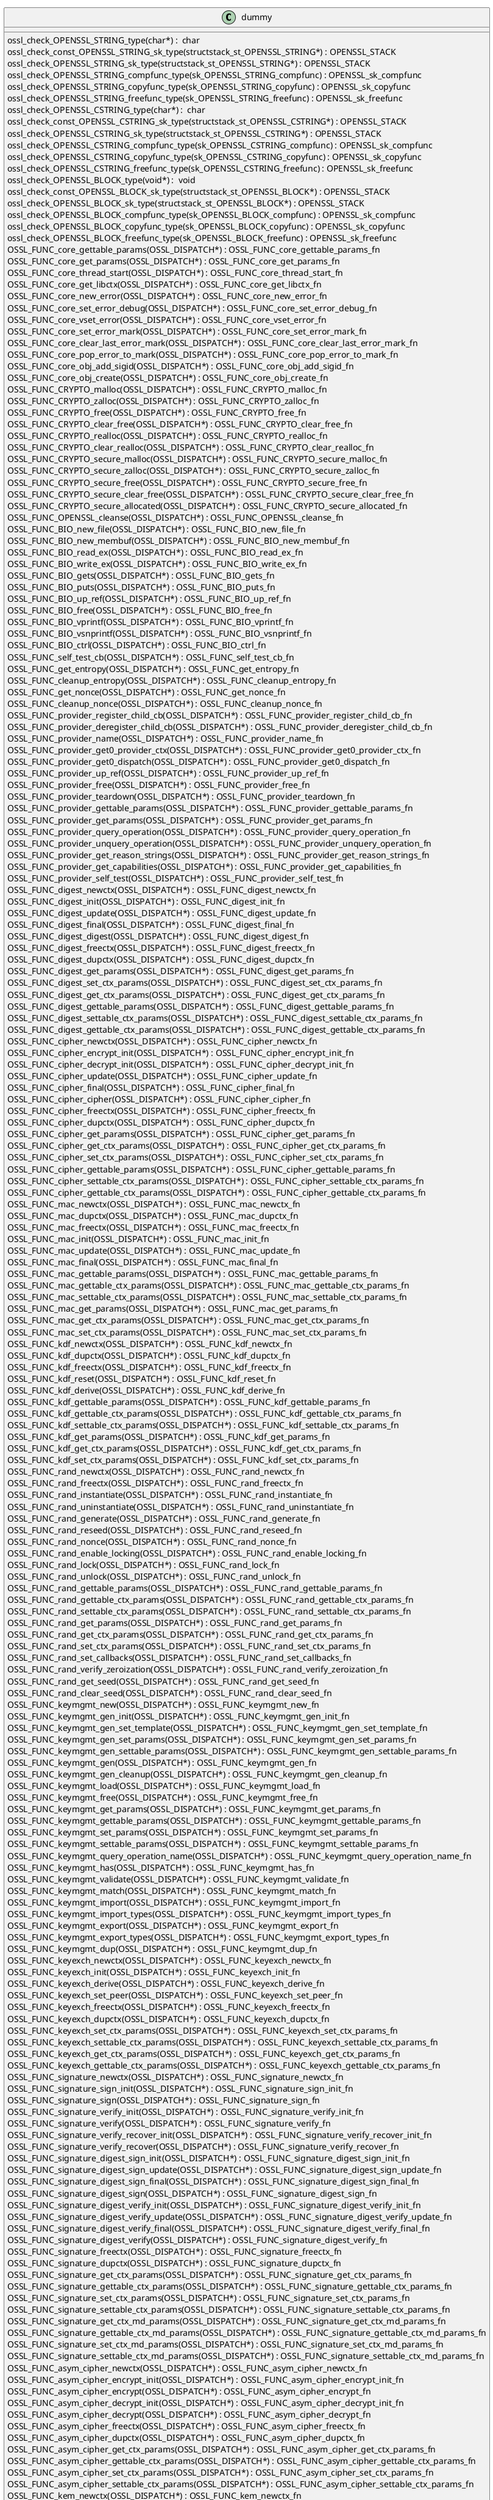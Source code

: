 @startuml
!pragma layout smetana
class dummy {
ossl_check_OPENSSL_STRING_type(char*) :  char  [[[./../.././qc/crypto/core_algorithm.c.html#439]]]
ossl_check_const_OPENSSL_STRING_sk_type(structstack_st_OPENSSL_STRING*) : OPENSSL_STACK [[[./../.././qc/crypto/core_algorithm.c.html#439]]]
ossl_check_OPENSSL_STRING_sk_type(structstack_st_OPENSSL_STRING*) : OPENSSL_STACK [[[./../.././qc/crypto/core_algorithm.c.html#439]]]
ossl_check_OPENSSL_STRING_compfunc_type(sk_OPENSSL_STRING_compfunc) : OPENSSL_sk_compfunc [[[./../.././qc/crypto/core_algorithm.c.html#439]]]
ossl_check_OPENSSL_STRING_copyfunc_type(sk_OPENSSL_STRING_copyfunc) : OPENSSL_sk_copyfunc [[[./../.././qc/crypto/core_algorithm.c.html#439]]]
ossl_check_OPENSSL_STRING_freefunc_type(sk_OPENSSL_STRING_freefunc) : OPENSSL_sk_freefunc [[[./../.././qc/crypto/core_algorithm.c.html#439]]]
ossl_check_OPENSSL_CSTRING_type(char*) :  char  [[[./../.././qc/crypto/core_algorithm.c.html#441]]]
ossl_check_const_OPENSSL_CSTRING_sk_type(structstack_st_OPENSSL_CSTRING*) : OPENSSL_STACK [[[./../.././qc/crypto/core_algorithm.c.html#441]]]
ossl_check_OPENSSL_CSTRING_sk_type(structstack_st_OPENSSL_CSTRING*) : OPENSSL_STACK [[[./../.././qc/crypto/core_algorithm.c.html#441]]]
ossl_check_OPENSSL_CSTRING_compfunc_type(sk_OPENSSL_CSTRING_compfunc) : OPENSSL_sk_compfunc [[[./../.././qc/crypto/core_algorithm.c.html#441]]]
ossl_check_OPENSSL_CSTRING_copyfunc_type(sk_OPENSSL_CSTRING_copyfunc) : OPENSSL_sk_copyfunc [[[./../.././qc/crypto/core_algorithm.c.html#441]]]
ossl_check_OPENSSL_CSTRING_freefunc_type(sk_OPENSSL_CSTRING_freefunc) : OPENSSL_sk_freefunc [[[./../.././qc/crypto/core_algorithm.c.html#441]]]
ossl_check_OPENSSL_BLOCK_type(void*) :  void  [[[./../.././qc/crypto/core_algorithm.c.html#444]]]
ossl_check_const_OPENSSL_BLOCK_sk_type(structstack_st_OPENSSL_BLOCK*) : OPENSSL_STACK [[[./../.././qc/crypto/core_algorithm.c.html#444]]]
ossl_check_OPENSSL_BLOCK_sk_type(structstack_st_OPENSSL_BLOCK*) : OPENSSL_STACK [[[./../.././qc/crypto/core_algorithm.c.html#444]]]
ossl_check_OPENSSL_BLOCK_compfunc_type(sk_OPENSSL_BLOCK_compfunc) : OPENSSL_sk_compfunc [[[./../.././qc/crypto/core_algorithm.c.html#444]]]
ossl_check_OPENSSL_BLOCK_copyfunc_type(sk_OPENSSL_BLOCK_copyfunc) : OPENSSL_sk_copyfunc [[[./../.././qc/crypto/core_algorithm.c.html#444]]]
ossl_check_OPENSSL_BLOCK_freefunc_type(sk_OPENSSL_BLOCK_freefunc) : OPENSSL_sk_freefunc [[[./../.././qc/crypto/core_algorithm.c.html#444]]]
OSSL_FUNC_core_gettable_params(OSSL_DISPATCH*) : OSSL_FUNC_core_gettable_params_fn [[[./../.././qc/crypto/core_algorithm.c.html#716]]]
OSSL_FUNC_core_get_params(OSSL_DISPATCH*) : OSSL_FUNC_core_get_params_fn [[[./../.././qc/crypto/core_algorithm.c.html#719]]]
OSSL_FUNC_core_thread_start(OSSL_DISPATCH*) : OSSL_FUNC_core_thread_start_fn [[[./../.././qc/crypto/core_algorithm.c.html#722]]]
OSSL_FUNC_core_get_libctx(OSSL_DISPATCH*) : OSSL_FUNC_core_get_libctx_fn [[[./../.././qc/crypto/core_algorithm.c.html#726]]]
OSSL_FUNC_core_new_error(OSSL_DISPATCH*) : OSSL_FUNC_core_new_error_fn [[[./../.././qc/crypto/core_algorithm.c.html#729]]]
OSSL_FUNC_core_set_error_debug(OSSL_DISPATCH*) : OSSL_FUNC_core_set_error_debug_fn [[[./../.././qc/crypto/core_algorithm.c.html#731]]]
OSSL_FUNC_core_vset_error(OSSL_DISPATCH*) : OSSL_FUNC_core_vset_error_fn [[[./../.././qc/crypto/core_algorithm.c.html#735]]]
OSSL_FUNC_core_set_error_mark(OSSL_DISPATCH*) : OSSL_FUNC_core_set_error_mark_fn [[[./../.././qc/crypto/core_algorithm.c.html#739]]]
OSSL_FUNC_core_clear_last_error_mark(OSSL_DISPATCH*) : OSSL_FUNC_core_clear_last_error_mark_fn [[[./../.././qc/crypto/core_algorithm.c.html#741]]]
OSSL_FUNC_core_pop_error_to_mark(OSSL_DISPATCH*) : OSSL_FUNC_core_pop_error_to_mark_fn [[[./../.././qc/crypto/core_algorithm.c.html#744]]]
OSSL_FUNC_core_obj_add_sigid(OSSL_DISPATCH*) : OSSL_FUNC_core_obj_add_sigid_fn [[[./../.././qc/crypto/core_algorithm.c.html#752]]]
OSSL_FUNC_core_obj_create(OSSL_DISPATCH*) : OSSL_FUNC_core_obj_create_fn [[[./../.././qc/crypto/core_algorithm.c.html#755]]]
OSSL_FUNC_CRYPTO_malloc(OSSL_DISPATCH*) : OSSL_FUNC_CRYPTO_malloc_fn [[[./../.././qc/crypto/core_algorithm.c.html#761]]]
OSSL_FUNC_CRYPTO_zalloc(OSSL_DISPATCH*) : OSSL_FUNC_CRYPTO_zalloc_fn [[[./../.././qc/crypto/core_algorithm.c.html#764]]]
OSSL_FUNC_CRYPTO_free(OSSL_DISPATCH*) : OSSL_FUNC_CRYPTO_free_fn [[[./../.././qc/crypto/core_algorithm.c.html#767]]]
OSSL_FUNC_CRYPTO_clear_free(OSSL_DISPATCH*) : OSSL_FUNC_CRYPTO_clear_free_fn [[[./../.././qc/crypto/core_algorithm.c.html#770]]]
OSSL_FUNC_CRYPTO_realloc(OSSL_DISPATCH*) : OSSL_FUNC_CRYPTO_realloc_fn [[[./../.././qc/crypto/core_algorithm.c.html#773]]]
OSSL_FUNC_CRYPTO_clear_realloc(OSSL_DISPATCH*) : OSSL_FUNC_CRYPTO_clear_realloc_fn [[[./../.././qc/crypto/core_algorithm.c.html#776]]]
OSSL_FUNC_CRYPTO_secure_malloc(OSSL_DISPATCH*) : OSSL_FUNC_CRYPTO_secure_malloc_fn [[[./../.././qc/crypto/core_algorithm.c.html#780]]]
OSSL_FUNC_CRYPTO_secure_zalloc(OSSL_DISPATCH*) : OSSL_FUNC_CRYPTO_secure_zalloc_fn [[[./../.././qc/crypto/core_algorithm.c.html#783]]]
OSSL_FUNC_CRYPTO_secure_free(OSSL_DISPATCH*) : OSSL_FUNC_CRYPTO_secure_free_fn [[[./../.././qc/crypto/core_algorithm.c.html#786]]]
OSSL_FUNC_CRYPTO_secure_clear_free(OSSL_DISPATCH*) : OSSL_FUNC_CRYPTO_secure_clear_free_fn [[[./../.././qc/crypto/core_algorithm.c.html#789]]]
OSSL_FUNC_CRYPTO_secure_allocated(OSSL_DISPATCH*) : OSSL_FUNC_CRYPTO_secure_allocated_fn [[[./../.././qc/crypto/core_algorithm.c.html#793]]]
OSSL_FUNC_OPENSSL_cleanse(OSSL_DISPATCH*) : OSSL_FUNC_OPENSSL_cleanse_fn [[[./../.././qc/crypto/core_algorithm.c.html#796]]]
OSSL_FUNC_BIO_new_file(OSSL_DISPATCH*) : OSSL_FUNC_BIO_new_file_fn [[[./../.././qc/crypto/core_algorithm.c.html#798]]]
OSSL_FUNC_BIO_new_membuf(OSSL_DISPATCH*) : OSSL_FUNC_BIO_new_membuf_fn [[[./../.././qc/crypto/core_algorithm.c.html#800]]]
OSSL_FUNC_BIO_read_ex(OSSL_DISPATCH*) : OSSL_FUNC_BIO_read_ex_fn [[[./../.././qc/crypto/core_algorithm.c.html#801]]]
OSSL_FUNC_BIO_write_ex(OSSL_DISPATCH*) : OSSL_FUNC_BIO_write_ex_fn [[[./../.././qc/crypto/core_algorithm.c.html#803]]]
OSSL_FUNC_BIO_gets(OSSL_DISPATCH*) : OSSL_FUNC_BIO_gets_fn [[[./../.././qc/crypto/core_algorithm.c.html#805]]]
OSSL_FUNC_BIO_puts(OSSL_DISPATCH*) : OSSL_FUNC_BIO_puts_fn [[[./../.././qc/crypto/core_algorithm.c.html#806]]]
OSSL_FUNC_BIO_up_ref(OSSL_DISPATCH*) : OSSL_FUNC_BIO_up_ref_fn [[[./../.././qc/crypto/core_algorithm.c.html#807]]]
OSSL_FUNC_BIO_free(OSSL_DISPATCH*) : OSSL_FUNC_BIO_free_fn [[[./../.././qc/crypto/core_algorithm.c.html#808]]]
OSSL_FUNC_BIO_vprintf(OSSL_DISPATCH*) : OSSL_FUNC_BIO_vprintf_fn [[[./../.././qc/crypto/core_algorithm.c.html#809]]]
OSSL_FUNC_BIO_vsnprintf(OSSL_DISPATCH*) : OSSL_FUNC_BIO_vsnprintf_fn [[[./../.././qc/crypto/core_algorithm.c.html#811]]]
OSSL_FUNC_BIO_ctrl(OSSL_DISPATCH*) : OSSL_FUNC_BIO_ctrl_fn [[[./../.././qc/crypto/core_algorithm.c.html#813]]]
OSSL_FUNC_self_test_cb(OSSL_DISPATCH*) : OSSL_FUNC_self_test_cb_fn [[[./../.././qc/crypto/core_algorithm.c.html#817]]]
OSSL_FUNC_get_entropy(OSSL_DISPATCH*) : OSSL_FUNC_get_entropy_fn [[[./../.././qc/crypto/core_algorithm.c.html#825]]]
OSSL_FUNC_cleanup_entropy(OSSL_DISPATCH*) : OSSL_FUNC_cleanup_entropy_fn [[[./../.././qc/crypto/core_algorithm.c.html#828]]]
OSSL_FUNC_get_nonce(OSSL_DISPATCH*) : OSSL_FUNC_get_nonce_fn [[[./../.././qc/crypto/core_algorithm.c.html#830]]]
OSSL_FUNC_cleanup_nonce(OSSL_DISPATCH*) : OSSL_FUNC_cleanup_nonce_fn [[[./../.././qc/crypto/core_algorithm.c.html#834]]]
OSSL_FUNC_provider_register_child_cb(OSSL_DISPATCH*) : OSSL_FUNC_provider_register_child_cb_fn [[[./../.././qc/crypto/core_algorithm.c.html#836]]]
OSSL_FUNC_provider_deregister_child_cb(OSSL_DISPATCH*) : OSSL_FUNC_provider_deregister_child_cb_fn [[[./../.././qc/crypto/core_algorithm.c.html#842]]]
OSSL_FUNC_provider_name(OSSL_DISPATCH*) : OSSL_FUNC_provider_name_fn [[[./../.././qc/crypto/core_algorithm.c.html#844]]]
OSSL_FUNC_provider_get0_provider_ctx(OSSL_DISPATCH*) : OSSL_FUNC_provider_get0_provider_ctx_fn [[[./../.././qc/crypto/core_algorithm.c.html#846]]]
OSSL_FUNC_provider_get0_dispatch(OSSL_DISPATCH*) : OSSL_FUNC_provider_get0_dispatch_fn [[[./../.././qc/crypto/core_algorithm.c.html#848]]]
OSSL_FUNC_provider_up_ref(OSSL_DISPATCH*) : OSSL_FUNC_provider_up_ref_fn [[[./../.././qc/crypto/core_algorithm.c.html#850]]]
OSSL_FUNC_provider_free(OSSL_DISPATCH*) : OSSL_FUNC_provider_free_fn [[[./../.././qc/crypto/core_algorithm.c.html#852]]]
OSSL_FUNC_provider_teardown(OSSL_DISPATCH*) : OSSL_FUNC_provider_teardown_fn [[[./../.././qc/crypto/core_algorithm.c.html#857]]]
OSSL_FUNC_provider_gettable_params(OSSL_DISPATCH*) : OSSL_FUNC_provider_gettable_params_fn [[[./../.././qc/crypto/core_algorithm.c.html#859]]]
OSSL_FUNC_provider_get_params(OSSL_DISPATCH*) : OSSL_FUNC_provider_get_params_fn [[[./../.././qc/crypto/core_algorithm.c.html#862]]]
OSSL_FUNC_provider_query_operation(OSSL_DISPATCH*) : OSSL_FUNC_provider_query_operation_fn [[[./../.././qc/crypto/core_algorithm.c.html#865]]]
OSSL_FUNC_provider_unquery_operation(OSSL_DISPATCH*) : OSSL_FUNC_provider_unquery_operation_fn [[[./../.././qc/crypto/core_algorithm.c.html#868]]]
OSSL_FUNC_provider_get_reason_strings(OSSL_DISPATCH*) : OSSL_FUNC_provider_get_reason_strings_fn [[[./../.././qc/crypto/core_algorithm.c.html#871]]]
OSSL_FUNC_provider_get_capabilities(OSSL_DISPATCH*) : OSSL_FUNC_provider_get_capabilities_fn [[[./../.././qc/crypto/core_algorithm.c.html#874]]]
OSSL_FUNC_provider_self_test(OSSL_DISPATCH*) : OSSL_FUNC_provider_self_test_fn [[[./../.././qc/crypto/core_algorithm.c.html#877]]]
OSSL_FUNC_digest_newctx(OSSL_DISPATCH*) : OSSL_FUNC_digest_newctx_fn [[[./../.././qc/crypto/core_algorithm.c.html#879]]]
OSSL_FUNC_digest_init(OSSL_DISPATCH*) : OSSL_FUNC_digest_init_fn [[[./../.././qc/crypto/core_algorithm.c.html#880]]]
OSSL_FUNC_digest_update(OSSL_DISPATCH*) : OSSL_FUNC_digest_update_fn [[[./../.././qc/crypto/core_algorithm.c.html#881]]]
OSSL_FUNC_digest_final(OSSL_DISPATCH*) : OSSL_FUNC_digest_final_fn [[[./../.././qc/crypto/core_algorithm.c.html#883]]]
OSSL_FUNC_digest_digest(OSSL_DISPATCH*) : OSSL_FUNC_digest_digest_fn [[[./../.././qc/crypto/core_algorithm.c.html#886]]]
OSSL_FUNC_digest_freectx(OSSL_DISPATCH*) : OSSL_FUNC_digest_freectx_fn [[[./../.././qc/crypto/core_algorithm.c.html#890]]]
OSSL_FUNC_digest_dupctx(OSSL_DISPATCH*) : OSSL_FUNC_digest_dupctx_fn [[[./../.././qc/crypto/core_algorithm.c.html#891]]]
OSSL_FUNC_digest_get_params(OSSL_DISPATCH*) : OSSL_FUNC_digest_get_params_fn [[[./../.././qc/crypto/core_algorithm.c.html#893]]]
OSSL_FUNC_digest_set_ctx_params(OSSL_DISPATCH*) : OSSL_FUNC_digest_set_ctx_params_fn [[[./../.././qc/crypto/core_algorithm.c.html#894]]]
OSSL_FUNC_digest_get_ctx_params(OSSL_DISPATCH*) : OSSL_FUNC_digest_get_ctx_params_fn [[[./../.././qc/crypto/core_algorithm.c.html#896]]]
OSSL_FUNC_digest_gettable_params(OSSL_DISPATCH*) : OSSL_FUNC_digest_gettable_params_fn [[[./../.././qc/crypto/core_algorithm.c.html#898]]]
OSSL_FUNC_digest_settable_ctx_params(OSSL_DISPATCH*) : OSSL_FUNC_digest_settable_ctx_params_fn [[[./../.././qc/crypto/core_algorithm.c.html#900]]]
OSSL_FUNC_digest_gettable_ctx_params(OSSL_DISPATCH*) : OSSL_FUNC_digest_gettable_ctx_params_fn [[[./../.././qc/crypto/core_algorithm.c.html#902]]]
OSSL_FUNC_cipher_newctx(OSSL_DISPATCH*) : OSSL_FUNC_cipher_newctx_fn [[[./../.././qc/crypto/core_algorithm.c.html#904]]]
OSSL_FUNC_cipher_encrypt_init(OSSL_DISPATCH*) : OSSL_FUNC_cipher_encrypt_init_fn [[[./../.././qc/crypto/core_algorithm.c.html#905]]]
OSSL_FUNC_cipher_decrypt_init(OSSL_DISPATCH*) : OSSL_FUNC_cipher_decrypt_init_fn [[[./../.././qc/crypto/core_algorithm.c.html#911]]]
OSSL_FUNC_cipher_update(OSSL_DISPATCH*) : OSSL_FUNC_cipher_update_fn [[[./../.././qc/crypto/core_algorithm.c.html#917]]]
OSSL_FUNC_cipher_final(OSSL_DISPATCH*) : OSSL_FUNC_cipher_final_fn [[[./../.././qc/crypto/core_algorithm.c.html#921]]]
OSSL_FUNC_cipher_cipher(OSSL_DISPATCH*) : OSSL_FUNC_cipher_cipher_fn [[[./../.././qc/crypto/core_algorithm.c.html#924]]]
OSSL_FUNC_cipher_freectx(OSSL_DISPATCH*) : OSSL_FUNC_cipher_freectx_fn [[[./../.././qc/crypto/core_algorithm.c.html#928]]]
OSSL_FUNC_cipher_dupctx(OSSL_DISPATCH*) : OSSL_FUNC_cipher_dupctx_fn [[[./../.././qc/crypto/core_algorithm.c.html#929]]]
OSSL_FUNC_cipher_get_params(OSSL_DISPATCH*) : OSSL_FUNC_cipher_get_params_fn [[[./../.././qc/crypto/core_algorithm.c.html#930]]]
OSSL_FUNC_cipher_get_ctx_params(OSSL_DISPATCH*) : OSSL_FUNC_cipher_get_ctx_params_fn [[[./../.././qc/crypto/core_algorithm.c.html#931]]]
OSSL_FUNC_cipher_set_ctx_params(OSSL_DISPATCH*) : OSSL_FUNC_cipher_set_ctx_params_fn [[[./../.././qc/crypto/core_algorithm.c.html#933]]]
OSSL_FUNC_cipher_gettable_params(OSSL_DISPATCH*) : OSSL_FUNC_cipher_gettable_params_fn [[[./../.././qc/crypto/core_algorithm.c.html#935]]]
OSSL_FUNC_cipher_settable_ctx_params(OSSL_DISPATCH*) : OSSL_FUNC_cipher_settable_ctx_params_fn [[[./../.././qc/crypto/core_algorithm.c.html#937]]]
OSSL_FUNC_cipher_gettable_ctx_params(OSSL_DISPATCH*) : OSSL_FUNC_cipher_gettable_ctx_params_fn [[[./../.././qc/crypto/core_algorithm.c.html#939]]]
OSSL_FUNC_mac_newctx(OSSL_DISPATCH*) : OSSL_FUNC_mac_newctx_fn [[[./../.././qc/crypto/core_algorithm.c.html#941]]]
OSSL_FUNC_mac_dupctx(OSSL_DISPATCH*) : OSSL_FUNC_mac_dupctx_fn [[[./../.././qc/crypto/core_algorithm.c.html#942]]]
OSSL_FUNC_mac_freectx(OSSL_DISPATCH*) : OSSL_FUNC_mac_freectx_fn [[[./../.././qc/crypto/core_algorithm.c.html#943]]]
OSSL_FUNC_mac_init(OSSL_DISPATCH*) : OSSL_FUNC_mac_init_fn [[[./../.././qc/crypto/core_algorithm.c.html#944]]]
OSSL_FUNC_mac_update(OSSL_DISPATCH*) : OSSL_FUNC_mac_update_fn [[[./../.././qc/crypto/core_algorithm.c.html#946]]]
OSSL_FUNC_mac_final(OSSL_DISPATCH*) : OSSL_FUNC_mac_final_fn [[[./../.././qc/crypto/core_algorithm.c.html#948]]]
OSSL_FUNC_mac_gettable_params(OSSL_DISPATCH*) : OSSL_FUNC_mac_gettable_params_fn [[[./../.././qc/crypto/core_algorithm.c.html#951]]]
OSSL_FUNC_mac_gettable_ctx_params(OSSL_DISPATCH*) : OSSL_FUNC_mac_gettable_ctx_params_fn [[[./../.././qc/crypto/core_algorithm.c.html#952]]]
OSSL_FUNC_mac_settable_ctx_params(OSSL_DISPATCH*) : OSSL_FUNC_mac_settable_ctx_params_fn [[[./../.././qc/crypto/core_algorithm.c.html#954]]]
OSSL_FUNC_mac_get_params(OSSL_DISPATCH*) : OSSL_FUNC_mac_get_params_fn [[[./../.././qc/crypto/core_algorithm.c.html#956]]]
OSSL_FUNC_mac_get_ctx_params(OSSL_DISPATCH*) : OSSL_FUNC_mac_get_ctx_params_fn [[[./../.././qc/crypto/core_algorithm.c.html#957]]]
OSSL_FUNC_mac_set_ctx_params(OSSL_DISPATCH*) : OSSL_FUNC_mac_set_ctx_params_fn [[[./../.././qc/crypto/core_algorithm.c.html#959]]]
OSSL_FUNC_kdf_newctx(OSSL_DISPATCH*) : OSSL_FUNC_kdf_newctx_fn [[[./../.././qc/crypto/core_algorithm.c.html#961]]]
OSSL_FUNC_kdf_dupctx(OSSL_DISPATCH*) : OSSL_FUNC_kdf_dupctx_fn [[[./../.././qc/crypto/core_algorithm.c.html#962]]]
OSSL_FUNC_kdf_freectx(OSSL_DISPATCH*) : OSSL_FUNC_kdf_freectx_fn [[[./../.././qc/crypto/core_algorithm.c.html#963]]]
OSSL_FUNC_kdf_reset(OSSL_DISPATCH*) : OSSL_FUNC_kdf_reset_fn [[[./../.././qc/crypto/core_algorithm.c.html#964]]]
OSSL_FUNC_kdf_derive(OSSL_DISPATCH*) : OSSL_FUNC_kdf_derive_fn [[[./../.././qc/crypto/core_algorithm.c.html#965]]]
OSSL_FUNC_kdf_gettable_params(OSSL_DISPATCH*) : OSSL_FUNC_kdf_gettable_params_fn [[[./../.././qc/crypto/core_algorithm.c.html#967]]]
OSSL_FUNC_kdf_gettable_ctx_params(OSSL_DISPATCH*) : OSSL_FUNC_kdf_gettable_ctx_params_fn [[[./../.././qc/crypto/core_algorithm.c.html#968]]]
OSSL_FUNC_kdf_settable_ctx_params(OSSL_DISPATCH*) : OSSL_FUNC_kdf_settable_ctx_params_fn [[[./../.././qc/crypto/core_algorithm.c.html#970]]]
OSSL_FUNC_kdf_get_params(OSSL_DISPATCH*) : OSSL_FUNC_kdf_get_params_fn [[[./../.././qc/crypto/core_algorithm.c.html#972]]]
OSSL_FUNC_kdf_get_ctx_params(OSSL_DISPATCH*) : OSSL_FUNC_kdf_get_ctx_params_fn [[[./../.././qc/crypto/core_algorithm.c.html#973]]]
OSSL_FUNC_kdf_set_ctx_params(OSSL_DISPATCH*) : OSSL_FUNC_kdf_set_ctx_params_fn [[[./../.././qc/crypto/core_algorithm.c.html#975]]]
OSSL_FUNC_rand_newctx(OSSL_DISPATCH*) : OSSL_FUNC_rand_newctx_fn [[[./../.././qc/crypto/core_algorithm.c.html#977]]]
OSSL_FUNC_rand_freectx(OSSL_DISPATCH*) : OSSL_FUNC_rand_freectx_fn [[[./../.././qc/crypto/core_algorithm.c.html#980]]]
OSSL_FUNC_rand_instantiate(OSSL_DISPATCH*) : OSSL_FUNC_rand_instantiate_fn [[[./../.././qc/crypto/core_algorithm.c.html#981]]]
OSSL_FUNC_rand_uninstantiate(OSSL_DISPATCH*) : OSSL_FUNC_rand_uninstantiate_fn [[[./../.././qc/crypto/core_algorithm.c.html#986]]]
OSSL_FUNC_rand_generate(OSSL_DISPATCH*) : OSSL_FUNC_rand_generate_fn [[[./../.././qc/crypto/core_algorithm.c.html#987]]]
OSSL_FUNC_rand_reseed(OSSL_DISPATCH*) : OSSL_FUNC_rand_reseed_fn [[[./../.././qc/crypto/core_algorithm.c.html#991]]]
OSSL_FUNC_rand_nonce(OSSL_DISPATCH*) : OSSL_FUNC_rand_nonce_fn [[[./../.././qc/crypto/core_algorithm.c.html#995]]]
OSSL_FUNC_rand_enable_locking(OSSL_DISPATCH*) : OSSL_FUNC_rand_enable_locking_fn [[[./../.././qc/crypto/core_algorithm.c.html#998]]]
OSSL_FUNC_rand_lock(OSSL_DISPATCH*) : OSSL_FUNC_rand_lock_fn [[[./../.././qc/crypto/core_algorithm.c.html#999]]]
OSSL_FUNC_rand_unlock(OSSL_DISPATCH*) : OSSL_FUNC_rand_unlock_fn [[[./../.././qc/crypto/core_algorithm.c.html#1000]]]
OSSL_FUNC_rand_gettable_params(OSSL_DISPATCH*) : OSSL_FUNC_rand_gettable_params_fn [[[./../.././qc/crypto/core_algorithm.c.html#1001]]]
OSSL_FUNC_rand_gettable_ctx_params(OSSL_DISPATCH*) : OSSL_FUNC_rand_gettable_ctx_params_fn [[[./../.././qc/crypto/core_algorithm.c.html#1002]]]
OSSL_FUNC_rand_settable_ctx_params(OSSL_DISPATCH*) : OSSL_FUNC_rand_settable_ctx_params_fn [[[./../.././qc/crypto/core_algorithm.c.html#1004]]]
OSSL_FUNC_rand_get_params(OSSL_DISPATCH*) : OSSL_FUNC_rand_get_params_fn [[[./../.././qc/crypto/core_algorithm.c.html#1006]]]
OSSL_FUNC_rand_get_ctx_params(OSSL_DISPATCH*) : OSSL_FUNC_rand_get_ctx_params_fn [[[./../.././qc/crypto/core_algorithm.c.html#1007]]]
OSSL_FUNC_rand_set_ctx_params(OSSL_DISPATCH*) : OSSL_FUNC_rand_set_ctx_params_fn [[[./../.././qc/crypto/core_algorithm.c.html#1009]]]
OSSL_FUNC_rand_set_callbacks(OSSL_DISPATCH*) : OSSL_FUNC_rand_set_callbacks_fn [[[./../.././qc/crypto/core_algorithm.c.html#1011]]]
OSSL_FUNC_rand_verify_zeroization(OSSL_DISPATCH*) : OSSL_FUNC_rand_verify_zeroization_fn [[[./../.././qc/crypto/core_algorithm.c.html#1016]]]
OSSL_FUNC_rand_get_seed(OSSL_DISPATCH*) : OSSL_FUNC_rand_get_seed_fn [[[./../.././qc/crypto/core_algorithm.c.html#1018]]]
OSSL_FUNC_rand_clear_seed(OSSL_DISPATCH*) : OSSL_FUNC_rand_clear_seed_fn [[[./../.././qc/crypto/core_algorithm.c.html#1023]]]
OSSL_FUNC_keymgmt_new(OSSL_DISPATCH*) : OSSL_FUNC_keymgmt_new_fn [[[./../.././qc/crypto/core_algorithm.c.html#1025]]]
OSSL_FUNC_keymgmt_gen_init(OSSL_DISPATCH*) : OSSL_FUNC_keymgmt_gen_init_fn [[[./../.././qc/crypto/core_algorithm.c.html#1027]]]
OSSL_FUNC_keymgmt_gen_set_template(OSSL_DISPATCH*) : OSSL_FUNC_keymgmt_gen_set_template_fn [[[./../.././qc/crypto/core_algorithm.c.html#1029]]]
OSSL_FUNC_keymgmt_gen_set_params(OSSL_DISPATCH*) : OSSL_FUNC_keymgmt_gen_set_params_fn [[[./../.././qc/crypto/core_algorithm.c.html#1031]]]
OSSL_FUNC_keymgmt_gen_settable_params(OSSL_DISPATCH*) : OSSL_FUNC_keymgmt_gen_settable_params_fn [[[./../.././qc/crypto/core_algorithm.c.html#1033]]]
OSSL_FUNC_keymgmt_gen(OSSL_DISPATCH*) : OSSL_FUNC_keymgmt_gen_fn [[[./../.././qc/crypto/core_algorithm.c.html#1036]]]
OSSL_FUNC_keymgmt_gen_cleanup(OSSL_DISPATCH*) : OSSL_FUNC_keymgmt_gen_cleanup_fn [[[./../.././qc/crypto/core_algorithm.c.html#1038]]]
OSSL_FUNC_keymgmt_load(OSSL_DISPATCH*) : OSSL_FUNC_keymgmt_load_fn [[[./../.././qc/crypto/core_algorithm.c.html#1042]]]
OSSL_FUNC_keymgmt_free(OSSL_DISPATCH*) : OSSL_FUNC_keymgmt_free_fn [[[./../.././qc/crypto/core_algorithm.c.html#1047]]]
OSSL_FUNC_keymgmt_get_params(OSSL_DISPATCH*) : OSSL_FUNC_keymgmt_get_params_fn [[[./../.././qc/crypto/core_algorithm.c.html#1052]]]
OSSL_FUNC_keymgmt_gettable_params(OSSL_DISPATCH*) : OSSL_FUNC_keymgmt_gettable_params_fn [[[./../.././qc/crypto/core_algorithm.c.html#1054]]]
OSSL_FUNC_keymgmt_set_params(OSSL_DISPATCH*) : OSSL_FUNC_keymgmt_set_params_fn [[[./../.././qc/crypto/core_algorithm.c.html#1059]]]
OSSL_FUNC_keymgmt_settable_params(OSSL_DISPATCH*) : OSSL_FUNC_keymgmt_settable_params_fn [[[./../.././qc/crypto/core_algorithm.c.html#1061]]]
OSSL_FUNC_keymgmt_query_operation_name(OSSL_DISPATCH*) : OSSL_FUNC_keymgmt_query_operation_name_fn [[[./../.././qc/crypto/core_algorithm.c.html#1066]]]
OSSL_FUNC_keymgmt_has(OSSL_DISPATCH*) : OSSL_FUNC_keymgmt_has_fn [[[./../.././qc/crypto/core_algorithm.c.html#1071]]]
OSSL_FUNC_keymgmt_validate(OSSL_DISPATCH*) : OSSL_FUNC_keymgmt_validate_fn [[[./../.././qc/crypto/core_algorithm.c.html#1075]]]
OSSL_FUNC_keymgmt_match(OSSL_DISPATCH*) : OSSL_FUNC_keymgmt_match_fn [[[./../.././qc/crypto/core_algorithm.c.html#1080]]]
OSSL_FUNC_keymgmt_import(OSSL_DISPATCH*) : OSSL_FUNC_keymgmt_import_fn [[[./../.././qc/crypto/core_algorithm.c.html#1082]]]
OSSL_FUNC_keymgmt_import_types(OSSL_DISPATCH*) : OSSL_FUNC_keymgmt_import_types_fn [[[./../.././qc/crypto/core_algorithm.c.html#1084]]]
OSSL_FUNC_keymgmt_export(OSSL_DISPATCH*) : OSSL_FUNC_keymgmt_export_fn [[[./../.././qc/crypto/core_algorithm.c.html#1086]]]
OSSL_FUNC_keymgmt_export_types(OSSL_DISPATCH*) : OSSL_FUNC_keymgmt_export_types_fn [[[./../.././qc/crypto/core_algorithm.c.html#1089]]]
OSSL_FUNC_keymgmt_dup(OSSL_DISPATCH*) : OSSL_FUNC_keymgmt_dup_fn [[[./../.././qc/crypto/core_algorithm.c.html#1094]]]
OSSL_FUNC_keyexch_newctx(OSSL_DISPATCH*) : OSSL_FUNC_keyexch_newctx_fn [[[./../.././qc/crypto/core_algorithm.c.html#1096]]]
OSSL_FUNC_keyexch_init(OSSL_DISPATCH*) : OSSL_FUNC_keyexch_init_fn [[[./../.././qc/crypto/core_algorithm.c.html#1097]]]
OSSL_FUNC_keyexch_derive(OSSL_DISPATCH*) : OSSL_FUNC_keyexch_derive_fn [[[./../.././qc/crypto/core_algorithm.c.html#1099]]]
OSSL_FUNC_keyexch_set_peer(OSSL_DISPATCH*) : OSSL_FUNC_keyexch_set_peer_fn [[[./../.././qc/crypto/core_algorithm.c.html#1101]]]
OSSL_FUNC_keyexch_freectx(OSSL_DISPATCH*) : OSSL_FUNC_keyexch_freectx_fn [[[./../.././qc/crypto/core_algorithm.c.html#1102]]]
OSSL_FUNC_keyexch_dupctx(OSSL_DISPATCH*) : OSSL_FUNC_keyexch_dupctx_fn [[[./../.././qc/crypto/core_algorithm.c.html#1103]]]
OSSL_FUNC_keyexch_set_ctx_params(OSSL_DISPATCH*) : OSSL_FUNC_keyexch_set_ctx_params_fn [[[./../.././qc/crypto/core_algorithm.c.html#1104]]]
OSSL_FUNC_keyexch_settable_ctx_params(OSSL_DISPATCH*) : OSSL_FUNC_keyexch_settable_ctx_params_fn [[[./../.././qc/crypto/core_algorithm.c.html#1106]]]
OSSL_FUNC_keyexch_get_ctx_params(OSSL_DISPATCH*) : OSSL_FUNC_keyexch_get_ctx_params_fn [[[./../.././qc/crypto/core_algorithm.c.html#1108]]]
OSSL_FUNC_keyexch_gettable_ctx_params(OSSL_DISPATCH*) : OSSL_FUNC_keyexch_gettable_ctx_params_fn [[[./../.././qc/crypto/core_algorithm.c.html#1110]]]
OSSL_FUNC_signature_newctx(OSSL_DISPATCH*) : OSSL_FUNC_signature_newctx_fn [[[./../.././qc/crypto/core_algorithm.c.html#1112]]]
OSSL_FUNC_signature_sign_init(OSSL_DISPATCH*) : OSSL_FUNC_signature_sign_init_fn [[[./../.././qc/crypto/core_algorithm.c.html#1114]]]
OSSL_FUNC_signature_sign(OSSL_DISPATCH*) : OSSL_FUNC_signature_sign_fn [[[./../.././qc/crypto/core_algorithm.c.html#1116]]]
OSSL_FUNC_signature_verify_init(OSSL_DISPATCH*) : OSSL_FUNC_signature_verify_init_fn [[[./../.././qc/crypto/core_algorithm.c.html#1120]]]
OSSL_FUNC_signature_verify(OSSL_DISPATCH*) : OSSL_FUNC_signature_verify_fn [[[./../.././qc/crypto/core_algorithm.c.html#1122]]]
OSSL_FUNC_signature_verify_recover_init(OSSL_DISPATCH*) : OSSL_FUNC_signature_verify_recover_init_fn [[[./../.././qc/crypto/core_algorithm.c.html#1127]]]
OSSL_FUNC_signature_verify_recover(OSSL_DISPATCH*) : OSSL_FUNC_signature_verify_recover_fn [[[./../.././qc/crypto/core_algorithm.c.html#1129]]]
OSSL_FUNC_signature_digest_sign_init(OSSL_DISPATCH*) : OSSL_FUNC_signature_digest_sign_init_fn [[[./../.././qc/crypto/core_algorithm.c.html#1132]]]
OSSL_FUNC_signature_digest_sign_update(OSSL_DISPATCH*) : OSSL_FUNC_signature_digest_sign_update_fn [[[./../.././qc/crypto/core_algorithm.c.html#1135]]]
OSSL_FUNC_signature_digest_sign_final(OSSL_DISPATCH*) : OSSL_FUNC_signature_digest_sign_final_fn [[[./../.././qc/crypto/core_algorithm.c.html#1137]]]
OSSL_FUNC_signature_digest_sign(OSSL_DISPATCH*) : OSSL_FUNC_signature_digest_sign_fn [[[./../.././qc/crypto/core_algorithm.c.html#1140]]]
OSSL_FUNC_signature_digest_verify_init(OSSL_DISPATCH*) : OSSL_FUNC_signature_digest_verify_init_fn [[[./../.././qc/crypto/core_algorithm.c.html#1143]]]
OSSL_FUNC_signature_digest_verify_update(OSSL_DISPATCH*) : OSSL_FUNC_signature_digest_verify_update_fn [[[./../.././qc/crypto/core_algorithm.c.html#1146]]]
OSSL_FUNC_signature_digest_verify_final(OSSL_DISPATCH*) : OSSL_FUNC_signature_digest_verify_final_fn [[[./../.././qc/crypto/core_algorithm.c.html#1148]]]
OSSL_FUNC_signature_digest_verify(OSSL_DISPATCH*) : OSSL_FUNC_signature_digest_verify_fn [[[./../.././qc/crypto/core_algorithm.c.html#1150]]]
OSSL_FUNC_signature_freectx(OSSL_DISPATCH*) : OSSL_FUNC_signature_freectx_fn [[[./../.././qc/crypto/core_algorithm.c.html#1153]]]
OSSL_FUNC_signature_dupctx(OSSL_DISPATCH*) : OSSL_FUNC_signature_dupctx_fn [[[./../.././qc/crypto/core_algorithm.c.html#1154]]]
OSSL_FUNC_signature_get_ctx_params(OSSL_DISPATCH*) : OSSL_FUNC_signature_get_ctx_params_fn [[[./../.././qc/crypto/core_algorithm.c.html#1155]]]
OSSL_FUNC_signature_gettable_ctx_params(OSSL_DISPATCH*) : OSSL_FUNC_signature_gettable_ctx_params_fn [[[./../.././qc/crypto/core_algorithm.c.html#1157]]]
OSSL_FUNC_signature_set_ctx_params(OSSL_DISPATCH*) : OSSL_FUNC_signature_set_ctx_params_fn [[[./../.././qc/crypto/core_algorithm.c.html#1159]]]
OSSL_FUNC_signature_settable_ctx_params(OSSL_DISPATCH*) : OSSL_FUNC_signature_settable_ctx_params_fn [[[./../.././qc/crypto/core_algorithm.c.html#1161]]]
OSSL_FUNC_signature_get_ctx_md_params(OSSL_DISPATCH*) : OSSL_FUNC_signature_get_ctx_md_params_fn [[[./../.././qc/crypto/core_algorithm.c.html#1163]]]
OSSL_FUNC_signature_gettable_ctx_md_params(OSSL_DISPATCH*) : OSSL_FUNC_signature_gettable_ctx_md_params_fn [[[./../.././qc/crypto/core_algorithm.c.html#1165]]]
OSSL_FUNC_signature_set_ctx_md_params(OSSL_DISPATCH*) : OSSL_FUNC_signature_set_ctx_md_params_fn [[[./../.././qc/crypto/core_algorithm.c.html#1167]]]
OSSL_FUNC_signature_settable_ctx_md_params(OSSL_DISPATCH*) : OSSL_FUNC_signature_settable_ctx_md_params_fn [[[./../.././qc/crypto/core_algorithm.c.html#1169]]]
OSSL_FUNC_asym_cipher_newctx(OSSL_DISPATCH*) : OSSL_FUNC_asym_cipher_newctx_fn [[[./../.././qc/crypto/core_algorithm.c.html#1171]]]
OSSL_FUNC_asym_cipher_encrypt_init(OSSL_DISPATCH*) : OSSL_FUNC_asym_cipher_encrypt_init_fn [[[./../.././qc/crypto/core_algorithm.c.html#1172]]]
OSSL_FUNC_asym_cipher_encrypt(OSSL_DISPATCH*) : OSSL_FUNC_asym_cipher_encrypt_fn [[[./../.././qc/crypto/core_algorithm.c.html#1174]]]
OSSL_FUNC_asym_cipher_decrypt_init(OSSL_DISPATCH*) : OSSL_FUNC_asym_cipher_decrypt_init_fn [[[./../.././qc/crypto/core_algorithm.c.html#1179]]]
OSSL_FUNC_asym_cipher_decrypt(OSSL_DISPATCH*) : OSSL_FUNC_asym_cipher_decrypt_fn [[[./../.././qc/crypto/core_algorithm.c.html#1181]]]
OSSL_FUNC_asym_cipher_freectx(OSSL_DISPATCH*) : OSSL_FUNC_asym_cipher_freectx_fn [[[./../.././qc/crypto/core_algorithm.c.html#1186]]]
OSSL_FUNC_asym_cipher_dupctx(OSSL_DISPATCH*) : OSSL_FUNC_asym_cipher_dupctx_fn [[[./../.././qc/crypto/core_algorithm.c.html#1187]]]
OSSL_FUNC_asym_cipher_get_ctx_params(OSSL_DISPATCH*) : OSSL_FUNC_asym_cipher_get_ctx_params_fn [[[./../.././qc/crypto/core_algorithm.c.html#1188]]]
OSSL_FUNC_asym_cipher_gettable_ctx_params(OSSL_DISPATCH*) : OSSL_FUNC_asym_cipher_gettable_ctx_params_fn [[[./../.././qc/crypto/core_algorithm.c.html#1190]]]
OSSL_FUNC_asym_cipher_set_ctx_params(OSSL_DISPATCH*) : OSSL_FUNC_asym_cipher_set_ctx_params_fn [[[./../.././qc/crypto/core_algorithm.c.html#1192]]]
OSSL_FUNC_asym_cipher_settable_ctx_params(OSSL_DISPATCH*) : OSSL_FUNC_asym_cipher_settable_ctx_params_fn [[[./../.././qc/crypto/core_algorithm.c.html#1194]]]
OSSL_FUNC_kem_newctx(OSSL_DISPATCH*) : OSSL_FUNC_kem_newctx_fn [[[./../.././qc/crypto/core_algorithm.c.html#1196]]]
OSSL_FUNC_kem_encapsulate_init(OSSL_DISPATCH*) : OSSL_FUNC_kem_encapsulate_init_fn [[[./../.././qc/crypto/core_algorithm.c.html#1197]]]
OSSL_FUNC_kem_auth_encapsulate_init(OSSL_DISPATCH*) : OSSL_FUNC_kem_auth_encapsulate_init_fn [[[./../.././qc/crypto/core_algorithm.c.html#1199]]]
OSSL_FUNC_kem_encapsulate(OSSL_DISPATCH*) : OSSL_FUNC_kem_encapsulate_fn [[[./../.././qc/crypto/core_algorithm.c.html#1202]]]
OSSL_FUNC_kem_decapsulate_init(OSSL_DISPATCH*) : OSSL_FUNC_kem_decapsulate_init_fn [[[./../.././qc/crypto/core_algorithm.c.html#1206]]]
OSSL_FUNC_kem_auth_decapsulate_init(OSSL_DISPATCH*) : OSSL_FUNC_kem_auth_decapsulate_init_fn [[[./../.././qc/crypto/core_algorithm.c.html#1208]]]
OSSL_FUNC_kem_decapsulate(OSSL_DISPATCH*) : OSSL_FUNC_kem_decapsulate_fn [[[./../.././qc/crypto/core_algorithm.c.html#1211]]]
OSSL_FUNC_kem_freectx(OSSL_DISPATCH*) : OSSL_FUNC_kem_freectx_fn [[[./../.././qc/crypto/core_algorithm.c.html#1214]]]
OSSL_FUNC_kem_dupctx(OSSL_DISPATCH*) : OSSL_FUNC_kem_dupctx_fn [[[./../.././qc/crypto/core_algorithm.c.html#1215]]]
OSSL_FUNC_kem_get_ctx_params(OSSL_DISPATCH*) : OSSL_FUNC_kem_get_ctx_params_fn [[[./../.././qc/crypto/core_algorithm.c.html#1216]]]
OSSL_FUNC_kem_gettable_ctx_params(OSSL_DISPATCH*) : OSSL_FUNC_kem_gettable_ctx_params_fn [[[./../.././qc/crypto/core_algorithm.c.html#1217]]]
OSSL_FUNC_kem_set_ctx_params(OSSL_DISPATCH*) : OSSL_FUNC_kem_set_ctx_params_fn [[[./../.././qc/crypto/core_algorithm.c.html#1219]]]
OSSL_FUNC_kem_settable_ctx_params(OSSL_DISPATCH*) : OSSL_FUNC_kem_settable_ctx_params_fn [[[./../.././qc/crypto/core_algorithm.c.html#1221]]]
OSSL_FUNC_encoder_newctx(OSSL_DISPATCH*) : OSSL_FUNC_encoder_newctx_fn [[[./../.././qc/crypto/core_algorithm.c.html#1223]]]
OSSL_FUNC_encoder_freectx(OSSL_DISPATCH*) : OSSL_FUNC_encoder_freectx_fn [[[./../.././qc/crypto/core_algorithm.c.html#1224]]]
OSSL_FUNC_encoder_get_params(OSSL_DISPATCH*) : OSSL_FUNC_encoder_get_params_fn [[[./../.././qc/crypto/core_algorithm.c.html#1225]]]
OSSL_FUNC_encoder_gettable_params(OSSL_DISPATCH*) : OSSL_FUNC_encoder_gettable_params_fn [[[./../.././qc/crypto/core_algorithm.c.html#1226]]]
OSSL_FUNC_encoder_set_ctx_params(OSSL_DISPATCH*) : OSSL_FUNC_encoder_set_ctx_params_fn [[[./../.././qc/crypto/core_algorithm.c.html#1228]]]
OSSL_FUNC_encoder_settable_ctx_params(OSSL_DISPATCH*) : OSSL_FUNC_encoder_settable_ctx_params_fn [[[./../.././qc/crypto/core_algorithm.c.html#1230]]]
OSSL_FUNC_encoder_does_selection(OSSL_DISPATCH*) : OSSL_FUNC_encoder_does_selection_fn [[[./../.././qc/crypto/core_algorithm.c.html#1233]]]
OSSL_FUNC_encoder_encode(OSSL_DISPATCH*) : OSSL_FUNC_encoder_encode_fn [[[./../.././qc/crypto/core_algorithm.c.html#1235]]]
OSSL_FUNC_encoder_import_object(OSSL_DISPATCH*) : OSSL_FUNC_encoder_import_object_fn [[[./../.././qc/crypto/core_algorithm.c.html#1241]]]
OSSL_FUNC_encoder_free_object(OSSL_DISPATCH*) : OSSL_FUNC_encoder_free_object_fn [[[./../.././qc/crypto/core_algorithm.c.html#1243]]]
OSSL_FUNC_decoder_newctx(OSSL_DISPATCH*) : OSSL_FUNC_decoder_newctx_fn [[[./../.././qc/crypto/core_algorithm.c.html#1245]]]
OSSL_FUNC_decoder_freectx(OSSL_DISPATCH*) : OSSL_FUNC_decoder_freectx_fn [[[./../.././qc/crypto/core_algorithm.c.html#1246]]]
OSSL_FUNC_decoder_get_params(OSSL_DISPATCH*) : OSSL_FUNC_decoder_get_params_fn [[[./../.././qc/crypto/core_algorithm.c.html#1247]]]
OSSL_FUNC_decoder_gettable_params(OSSL_DISPATCH*) : OSSL_FUNC_decoder_gettable_params_fn [[[./../.././qc/crypto/core_algorithm.c.html#1248]]]
OSSL_FUNC_decoder_set_ctx_params(OSSL_DISPATCH*) : OSSL_FUNC_decoder_set_ctx_params_fn [[[./../.././qc/crypto/core_algorithm.c.html#1250]]]
OSSL_FUNC_decoder_settable_ctx_params(OSSL_DISPATCH*) : OSSL_FUNC_decoder_settable_ctx_params_fn [[[./../.././qc/crypto/core_algorithm.c.html#1252]]]
OSSL_FUNC_decoder_does_selection(OSSL_DISPATCH*) : OSSL_FUNC_decoder_does_selection_fn [[[./../.././qc/crypto/core_algorithm.c.html#1255]]]
OSSL_FUNC_decoder_decode(OSSL_DISPATCH*) : OSSL_FUNC_decoder_decode_fn [[[./../.././qc/crypto/core_algorithm.c.html#1257]]]
OSSL_FUNC_decoder_export_object(OSSL_DISPATCH*) : OSSL_FUNC_decoder_export_object_fn [[[./../.././qc/crypto/core_algorithm.c.html#1261]]]
OSSL_FUNC_store_open(OSSL_DISPATCH*) : OSSL_FUNC_store_open_fn [[[./../.././qc/crypto/core_algorithm.c.html#1263]]]
OSSL_FUNC_store_attach(OSSL_DISPATCH*) : OSSL_FUNC_store_attach_fn [[[./../.././qc/crypto/core_algorithm.c.html#1264]]]
OSSL_FUNC_store_settable_ctx_params(OSSL_DISPATCH*) : OSSL_FUNC_store_settable_ctx_params_fn [[[./../.././qc/crypto/core_algorithm.c.html#1265]]]
OSSL_FUNC_store_set_ctx_params(OSSL_DISPATCH*) : OSSL_FUNC_store_set_ctx_params_fn [[[./../.././qc/crypto/core_algorithm.c.html#1267]]]
OSSL_FUNC_store_load(OSSL_DISPATCH*) : OSSL_FUNC_store_load_fn [[[./../.././qc/crypto/core_algorithm.c.html#1269]]]
OSSL_FUNC_store_eof(OSSL_DISPATCH*) : OSSL_FUNC_store_eof_fn [[[./../.././qc/crypto/core_algorithm.c.html#1273]]]
OSSL_FUNC_store_close(OSSL_DISPATCH*) : OSSL_FUNC_store_close_fn [[[./../.././qc/crypto/core_algorithm.c.html#1274]]]
OSSL_FUNC_store_export_object(OSSL_DISPATCH*) : OSSL_FUNC_store_export_object_fn [[[./../.././qc/crypto/core_algorithm.c.html#1275]]]
atoi(char*) :  int  __attribute__ (( __nothrow__ ,__leaf__)) [[[./../.././qc/crypto/core_algorithm.c.html#1460]]]
atol(char*) :  long  int  __attribute__ (( __nothrow__ ,__leaf__)) [[[./../.././qc/crypto/core_algorithm.c.html#1465]]]
atoll(char*) :  long  long  int  __attribute__ (( __nothrow__ ,__leaf__)) [[[./../.././qc/crypto/core_algorithm.c.html#1472]]]
__bswap_16(__uint16_t) : __uint16_t [[[./../.././qc/crypto/core_algorithm.c.html#1634]]]
__bswap_32(__uint32_t) : __uint32_t [[[./../.././qc/crypto/core_algorithm.c.html#1649]]]
__bswap_64(__uint64_t) : __uint64_t [[[./../.././qc/crypto/core_algorithm.c.html#1659]]]
__uint16_identity(__uint16_t) : __uint16_t [[[./../.././qc/crypto/core_algorithm.c.html#1671]]]
__uint32_identity(__uint32_t) : __uint32_t [[[./../.././qc/crypto/core_algorithm.c.html#1677]]]
__uint64_identity(__uint64_t) : __uint64_t [[[./../.././qc/crypto/core_algorithm.c.html#1683]]]
} 
@enduml
